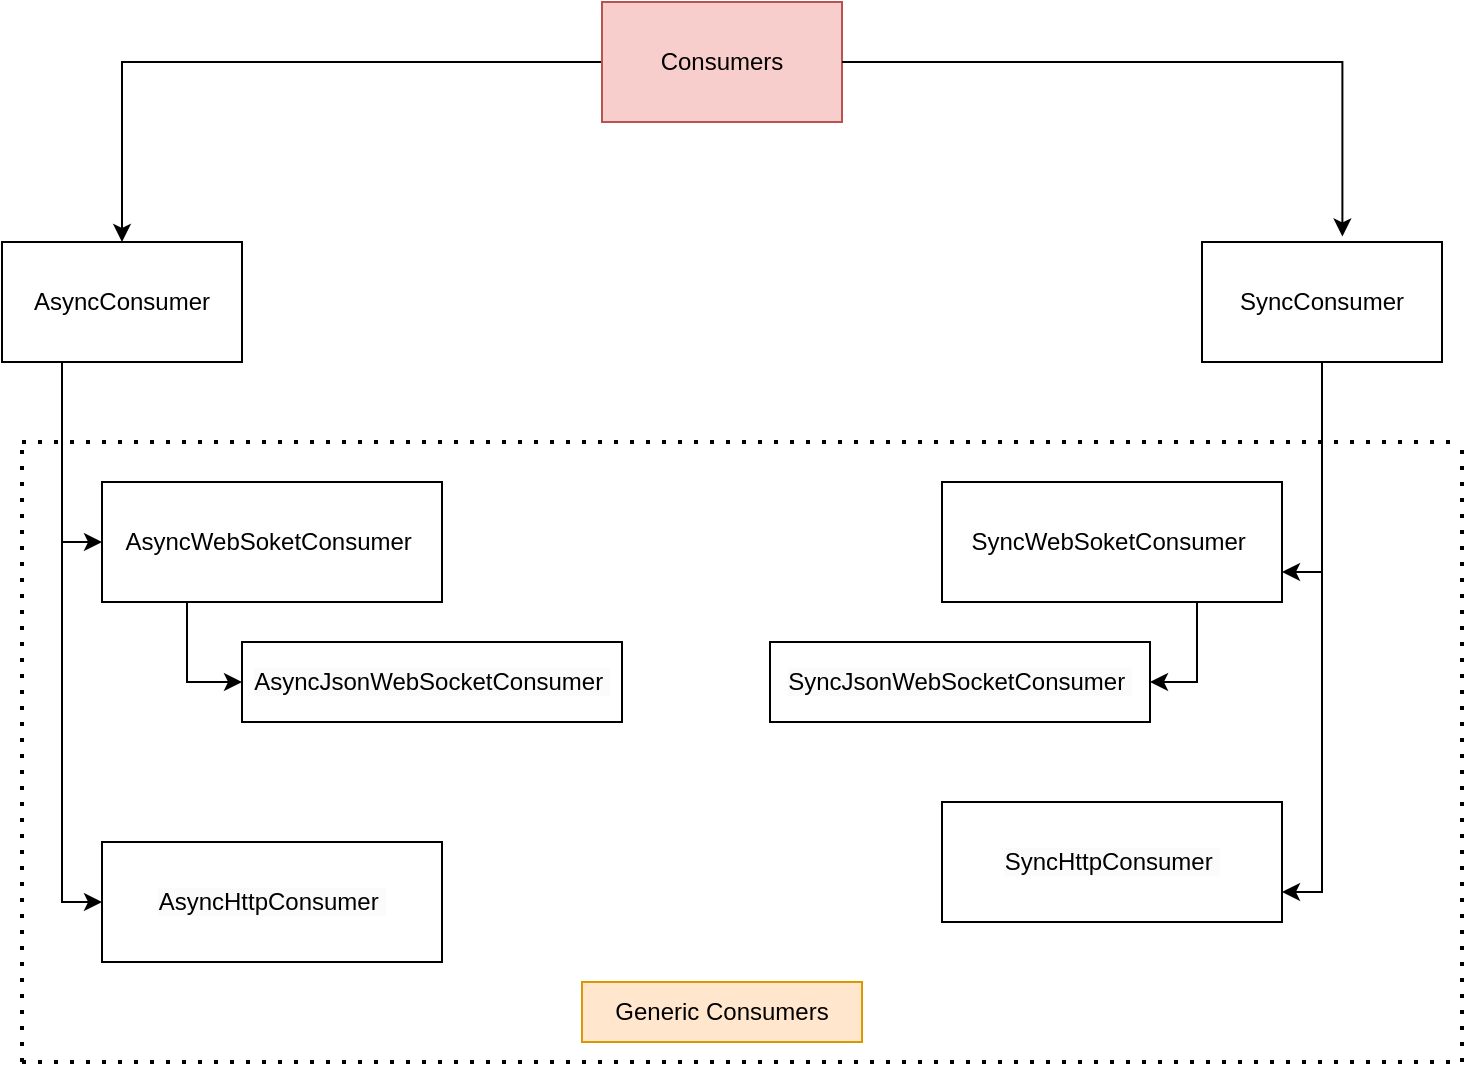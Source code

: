 <mxfile version="24.7.1" type="device">
  <diagram name="Page-1" id="cvsIBi2BibjJdXsspcEB">
    <mxGraphModel dx="1004" dy="638" grid="1" gridSize="10" guides="1" tooltips="1" connect="1" arrows="1" fold="1" page="1" pageScale="1" pageWidth="827" pageHeight="1169" math="0" shadow="0">
      <root>
        <mxCell id="0" />
        <mxCell id="1" parent="0" />
        <mxCell id="SSMcTdZ07qZIb5S7vgQF-21" style="edgeStyle=orthogonalEdgeStyle;rounded=0;orthogonalLoop=1;jettySize=auto;html=1;entryX=0.5;entryY=0;entryDx=0;entryDy=0;" edge="1" parent="1" source="SSMcTdZ07qZIb5S7vgQF-1" target="SSMcTdZ07qZIb5S7vgQF-2">
          <mxGeometry relative="1" as="geometry" />
        </mxCell>
        <mxCell id="SSMcTdZ07qZIb5S7vgQF-1" value="Consumers" style="rounded=0;whiteSpace=wrap;html=1;fillColor=#f8cecc;strokeColor=#b85450;" vertex="1" parent="1">
          <mxGeometry x="330" y="40" width="120" height="60" as="geometry" />
        </mxCell>
        <mxCell id="SSMcTdZ07qZIb5S7vgQF-23" style="edgeStyle=orthogonalEdgeStyle;rounded=0;orthogonalLoop=1;jettySize=auto;html=1;exitX=0.25;exitY=1;exitDx=0;exitDy=0;entryX=0;entryY=0.5;entryDx=0;entryDy=0;" edge="1" parent="1" source="SSMcTdZ07qZIb5S7vgQF-2" target="SSMcTdZ07qZIb5S7vgQF-6">
          <mxGeometry relative="1" as="geometry" />
        </mxCell>
        <mxCell id="SSMcTdZ07qZIb5S7vgQF-24" style="edgeStyle=orthogonalEdgeStyle;rounded=0;orthogonalLoop=1;jettySize=auto;html=1;exitX=0.25;exitY=1;exitDx=0;exitDy=0;entryX=0;entryY=0.5;entryDx=0;entryDy=0;" edge="1" parent="1" source="SSMcTdZ07qZIb5S7vgQF-2" target="SSMcTdZ07qZIb5S7vgQF-8">
          <mxGeometry relative="1" as="geometry" />
        </mxCell>
        <mxCell id="SSMcTdZ07qZIb5S7vgQF-2" value="AsyncConsumer" style="rounded=0;whiteSpace=wrap;html=1;" vertex="1" parent="1">
          <mxGeometry x="30" y="160" width="120" height="60" as="geometry" />
        </mxCell>
        <mxCell id="SSMcTdZ07qZIb5S7vgQF-25" style="edgeStyle=orthogonalEdgeStyle;rounded=0;orthogonalLoop=1;jettySize=auto;html=1;exitX=0.5;exitY=1;exitDx=0;exitDy=0;entryX=1;entryY=0.75;entryDx=0;entryDy=0;" edge="1" parent="1" source="SSMcTdZ07qZIb5S7vgQF-3" target="SSMcTdZ07qZIb5S7vgQF-7">
          <mxGeometry relative="1" as="geometry" />
        </mxCell>
        <mxCell id="SSMcTdZ07qZIb5S7vgQF-27" style="edgeStyle=orthogonalEdgeStyle;rounded=0;orthogonalLoop=1;jettySize=auto;html=1;exitX=0.5;exitY=1;exitDx=0;exitDy=0;entryX=1;entryY=0.75;entryDx=0;entryDy=0;" edge="1" parent="1" source="SSMcTdZ07qZIb5S7vgQF-3" target="SSMcTdZ07qZIb5S7vgQF-9">
          <mxGeometry relative="1" as="geometry" />
        </mxCell>
        <mxCell id="SSMcTdZ07qZIb5S7vgQF-3" value="SyncConsumer" style="rounded=0;whiteSpace=wrap;html=1;" vertex="1" parent="1">
          <mxGeometry x="630" y="160" width="120" height="60" as="geometry" />
        </mxCell>
        <mxCell id="SSMcTdZ07qZIb5S7vgQF-30" style="edgeStyle=orthogonalEdgeStyle;rounded=0;orthogonalLoop=1;jettySize=auto;html=1;exitX=0.25;exitY=1;exitDx=0;exitDy=0;entryX=0;entryY=0.5;entryDx=0;entryDy=0;" edge="1" parent="1" source="SSMcTdZ07qZIb5S7vgQF-6" target="SSMcTdZ07qZIb5S7vgQF-10">
          <mxGeometry relative="1" as="geometry" />
        </mxCell>
        <mxCell id="SSMcTdZ07qZIb5S7vgQF-6" value="AsyncWebSoketConsumer&amp;nbsp;" style="rounded=0;whiteSpace=wrap;html=1;" vertex="1" parent="1">
          <mxGeometry x="80" y="280" width="170" height="60" as="geometry" />
        </mxCell>
        <mxCell id="SSMcTdZ07qZIb5S7vgQF-28" style="edgeStyle=orthogonalEdgeStyle;rounded=0;orthogonalLoop=1;jettySize=auto;html=1;exitX=0.75;exitY=1;exitDx=0;exitDy=0;entryX=1;entryY=0.5;entryDx=0;entryDy=0;" edge="1" parent="1" source="SSMcTdZ07qZIb5S7vgQF-7" target="SSMcTdZ07qZIb5S7vgQF-12">
          <mxGeometry relative="1" as="geometry" />
        </mxCell>
        <mxCell id="SSMcTdZ07qZIb5S7vgQF-7" value="SyncWebSoketConsumer&amp;nbsp;" style="rounded=0;whiteSpace=wrap;html=1;" vertex="1" parent="1">
          <mxGeometry x="500" y="280" width="170" height="60" as="geometry" />
        </mxCell>
        <mxCell id="SSMcTdZ07qZIb5S7vgQF-8" value="&lt;span style=&quot;color: rgb(0, 0, 0); font-family: Helvetica; font-size: 12px; font-style: normal; font-variant-ligatures: normal; font-variant-caps: normal; font-weight: 400; letter-spacing: normal; orphans: 2; text-align: center; text-indent: 0px; text-transform: none; widows: 2; word-spacing: 0px; -webkit-text-stroke-width: 0px; white-space: normal; background-color: rgb(251, 251, 251); text-decoration-thickness: initial; text-decoration-style: initial; text-decoration-color: initial; display: inline !important; float: none;&quot;&gt;AsyncHttpConsumer&amp;nbsp;&lt;/span&gt;" style="rounded=0;whiteSpace=wrap;html=1;" vertex="1" parent="1">
          <mxGeometry x="80" y="460" width="170" height="60" as="geometry" />
        </mxCell>
        <mxCell id="SSMcTdZ07qZIb5S7vgQF-9" value="&lt;span style=&quot;color: rgb(0, 0, 0); font-family: Helvetica; font-size: 12px; font-style: normal; font-variant-ligatures: normal; font-variant-caps: normal; font-weight: 400; letter-spacing: normal; orphans: 2; text-align: center; text-indent: 0px; text-transform: none; widows: 2; word-spacing: 0px; -webkit-text-stroke-width: 0px; white-space: normal; background-color: rgb(251, 251, 251); text-decoration-thickness: initial; text-decoration-style: initial; text-decoration-color: initial; display: inline !important; float: none;&quot;&gt;SyncHttpConsumer&amp;nbsp;&lt;/span&gt;" style="rounded=0;whiteSpace=wrap;html=1;" vertex="1" parent="1">
          <mxGeometry x="500" y="440" width="170" height="60" as="geometry" />
        </mxCell>
        <mxCell id="SSMcTdZ07qZIb5S7vgQF-10" value="&lt;span style=&quot;color: rgb(0, 0, 0); font-family: Helvetica; font-size: 12px; font-style: normal; font-variant-ligatures: normal; font-variant-caps: normal; font-weight: 400; letter-spacing: normal; orphans: 2; text-align: center; text-indent: 0px; text-transform: none; widows: 2; word-spacing: 0px; -webkit-text-stroke-width: 0px; white-space: normal; background-color: rgb(251, 251, 251); text-decoration-thickness: initial; text-decoration-style: initial; text-decoration-color: initial; display: inline !important; float: none;&quot;&gt;AsyncJsonWebSocketConsumer&amp;nbsp;&lt;/span&gt;" style="rounded=0;whiteSpace=wrap;html=1;" vertex="1" parent="1">
          <mxGeometry x="150" y="360" width="190" height="40" as="geometry" />
        </mxCell>
        <mxCell id="SSMcTdZ07qZIb5S7vgQF-12" value="&lt;span style=&quot;color: rgb(0, 0, 0); font-family: Helvetica; font-size: 12px; font-style: normal; font-variant-ligatures: normal; font-variant-caps: normal; font-weight: 400; letter-spacing: normal; orphans: 2; text-align: center; text-indent: 0px; text-transform: none; widows: 2; word-spacing: 0px; -webkit-text-stroke-width: 0px; white-space: normal; background-color: rgb(251, 251, 251); text-decoration-thickness: initial; text-decoration-style: initial; text-decoration-color: initial; display: inline !important; float: none;&quot;&gt;SyncJsonWebSocketConsumer&amp;nbsp;&lt;/span&gt;" style="rounded=0;whiteSpace=wrap;html=1;" vertex="1" parent="1">
          <mxGeometry x="414" y="360" width="190" height="40" as="geometry" />
        </mxCell>
        <mxCell id="SSMcTdZ07qZIb5S7vgQF-14" value="" style="endArrow=none;dashed=1;html=1;dashPattern=1 3;strokeWidth=2;rounded=0;" edge="1" parent="1">
          <mxGeometry width="50" height="50" relative="1" as="geometry">
            <mxPoint x="40" y="260" as="sourcePoint" />
            <mxPoint x="760" y="260" as="targetPoint" />
          </mxGeometry>
        </mxCell>
        <mxCell id="SSMcTdZ07qZIb5S7vgQF-15" value="" style="endArrow=none;dashed=1;html=1;dashPattern=1 3;strokeWidth=2;rounded=0;" edge="1" parent="1">
          <mxGeometry width="50" height="50" relative="1" as="geometry">
            <mxPoint x="40" y="570" as="sourcePoint" />
            <mxPoint x="760" y="570" as="targetPoint" />
            <Array as="points">
              <mxPoint x="390" y="570" />
            </Array>
          </mxGeometry>
        </mxCell>
        <mxCell id="SSMcTdZ07qZIb5S7vgQF-16" value="" style="endArrow=none;dashed=1;html=1;dashPattern=1 3;strokeWidth=2;rounded=0;" edge="1" parent="1">
          <mxGeometry width="50" height="50" relative="1" as="geometry">
            <mxPoint x="40" y="570" as="sourcePoint" />
            <mxPoint x="40" y="260" as="targetPoint" />
          </mxGeometry>
        </mxCell>
        <mxCell id="SSMcTdZ07qZIb5S7vgQF-17" value="" style="endArrow=none;dashed=1;html=1;dashPattern=1 3;strokeWidth=2;rounded=0;" edge="1" parent="1">
          <mxGeometry width="50" height="50" relative="1" as="geometry">
            <mxPoint x="760" y="570" as="sourcePoint" />
            <mxPoint x="760" y="260" as="targetPoint" />
          </mxGeometry>
        </mxCell>
        <mxCell id="SSMcTdZ07qZIb5S7vgQF-20" value="Generic Consumers" style="text;html=1;align=center;verticalAlign=middle;whiteSpace=wrap;rounded=0;fillColor=#ffe6cc;strokeColor=#d79b00;" vertex="1" parent="1">
          <mxGeometry x="320" y="530" width="140" height="30" as="geometry" />
        </mxCell>
        <mxCell id="SSMcTdZ07qZIb5S7vgQF-22" style="edgeStyle=orthogonalEdgeStyle;rounded=0;orthogonalLoop=1;jettySize=auto;html=1;exitX=1;exitY=0.5;exitDx=0;exitDy=0;entryX=0.585;entryY=-0.046;entryDx=0;entryDy=0;entryPerimeter=0;" edge="1" parent="1" source="SSMcTdZ07qZIb5S7vgQF-1" target="SSMcTdZ07qZIb5S7vgQF-3">
          <mxGeometry relative="1" as="geometry" />
        </mxCell>
      </root>
    </mxGraphModel>
  </diagram>
</mxfile>
